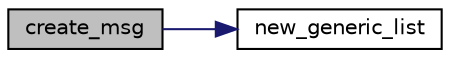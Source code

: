 digraph G
{
  edge [fontname="Helvetica",fontsize="10",labelfontname="Helvetica",labelfontsize="10"];
  node [fontname="Helvetica",fontsize="10",shape=record];
  rankdir=LR;
  Node1 [label="create_msg",height=0.2,width=0.4,color="black", fillcolor="grey75", style="filled" fontcolor="black"];
  Node1 -> Node2 [color="midnightblue",fontsize="10",style="solid",fontname="Helvetica"];
  Node2 [label="new_generic_list",height=0.2,width=0.4,color="black", fillcolor="white", style="filled",URL="$n__list_8c.html#ada615e3b144e97bcff147dfe89f6fef6",tooltip="Initialiaze a generic list container to max_items pointers."];
}
